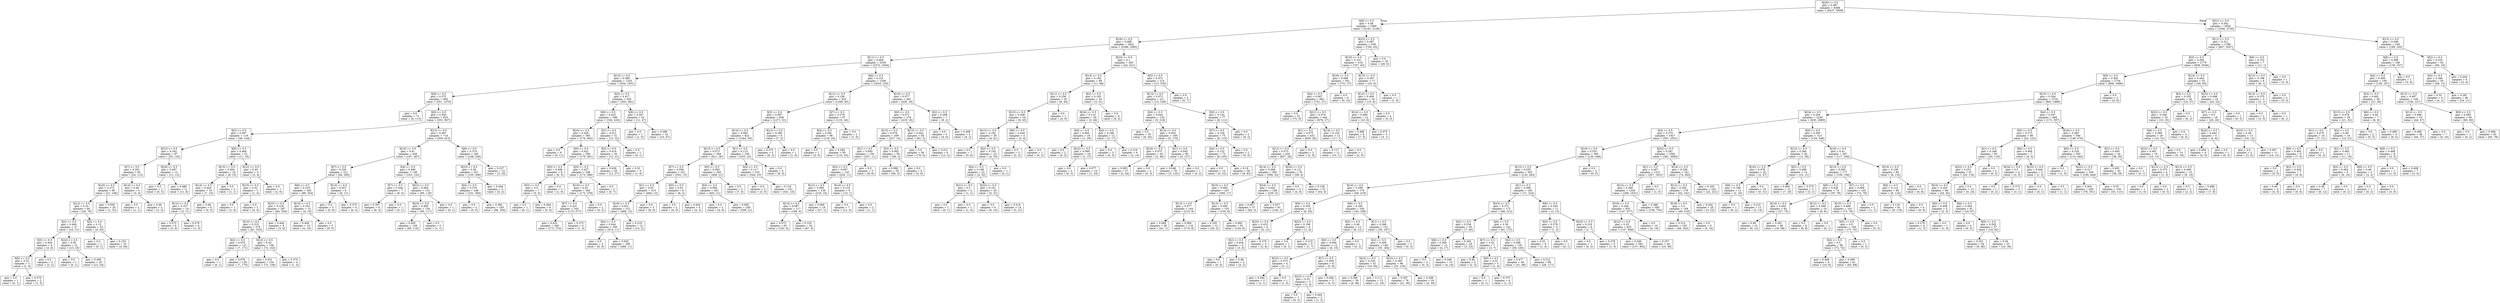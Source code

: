 digraph Tree {
node [shape=box] ;
0 [label="X[20] <= 0.5\ngini = 0.487\nsamples = 6386\nvalue = [4237, 5858]"] ;
1 [label="X[8] <= 0.5\ngini = 0.48\nsamples = 3360\nvalue = [3191, 2128]"] ;
0 -> 1 [labeldistance=2.5, labelangle=45, headlabel="True"] ;
2 [label="X[18] <= 0.5\ngini = 0.498\nsamples = 2822\nvalue = [2396, 2085]"] ;
1 -> 2 ;
3 [label="X[11] <= 0.5\ngini = 0.484\nsamples = 2539\nvalue = [2372, 1654]"] ;
2 -> 3 ;
4 [label="X[13] <= 0.5\ngini = 0.388\nsamples = 1333\nvalue = [554, 1551]"] ;
3 -> 4 ;
5 [label="X[9] <= 0.5\ngini = 0.372\nsamples = 904\nvalue = [351, 1070]"] ;
4 -> 5 ;
6 [label="gini = 0.0\nsamples = 71\nvalue = [0, 113]"] ;
5 -> 6 ;
7 [label="X[0] <= 0.5\ngini = 0.393\nsamples = 833\nvalue = [351, 957]"] ;
5 -> 7 ;
8 [label="X[3] <= 0.5\ngini = 0.367\nsamples = 119\nvalue = [46, 144]"] ;
7 -> 8 ;
9 [label="X[15] <= 0.5\ngini = 0.342\nsamples = 97\nvalue = [35, 125]"] ;
8 -> 9 ;
10 [label="X[7] <= 0.5\ngini = 0.291\nsamples = 85\nvalue = [24, 112]"] ;
9 -> 10 ;
11 [label="X[16] <= 0.5\ngini = 0.273\nsamples = 80\nvalue = [21, 108]"] ;
10 -> 11 ;
12 [label="X[12] <= 0.5\ngini = 0.33\nsamples = 60\nvalue = [20, 76]"] ;
11 -> 12 ;
13 [label="X[2] <= 0.5\ngini = 0.449\nsamples = 27\nvalue = [16, 31]"] ;
12 -> 13 ;
14 [label="X[5] <= 0.5\ngini = 0.444\nsamples = 6\nvalue = [3, 6]"] ;
13 -> 14 ;
15 [label="X[6] <= 0.5\ngini = 0.32\nsamples = 3\nvalue = [1, 4]"] ;
14 -> 15 ;
16 [label="gini = 0.0\nsamples = 1\nvalue = [0, 1]"] ;
15 -> 16 ;
17 [label="gini = 0.375\nsamples = 2\nvalue = [1, 3]"] ;
15 -> 17 ;
18 [label="gini = 0.5\nsamples = 3\nvalue = [2, 2]"] ;
14 -> 18 ;
19 [label="X[24] <= 0.5\ngini = 0.45\nsamples = 21\nvalue = [13, 25]"] ;
13 -> 19 ;
20 [label="gini = 0.0\nsamples = 1\nvalue = [0, 1]"] ;
19 -> 20 ;
21 [label="gini = 0.456\nsamples = 20\nvalue = [13, 24]"] ;
19 -> 21 ;
22 [label="X[2] <= 0.5\ngini = 0.15\nsamples = 33\nvalue = [4, 45]"] ;
12 -> 22 ;
23 [label="gini = 0.0\nsamples = 1\nvalue = [0, 1]"] ;
22 -> 23 ;
24 [label="gini = 0.153\nsamples = 32\nvalue = [4, 44]"] ;
22 -> 24 ;
25 [label="gini = 0.059\nsamples = 20\nvalue = [1, 32]"] ;
11 -> 25 ;
26 [label="X[14] <= 0.5\ngini = 0.49\nsamples = 5\nvalue = [3, 4]"] ;
10 -> 26 ;
27 [label="gini = 0.5\nsamples = 2\nvalue = [1, 1]"] ;
26 -> 27 ;
28 [label="gini = 0.48\nsamples = 3\nvalue = [2, 3]"] ;
26 -> 28 ;
29 [label="X[24] <= 0.5\ngini = 0.497\nsamples = 12\nvalue = [11, 13]"] ;
9 -> 29 ;
30 [label="gini = 0.0\nsamples = 1\nvalue = [0, 5]"] ;
29 -> 30 ;
31 [label="gini = 0.488\nsamples = 11\nvalue = [11, 8]"] ;
29 -> 31 ;
32 [label="X[6] <= 0.5\ngini = 0.464\nsamples = 22\nvalue = [11, 19]"] ;
8 -> 32 ;
33 [label="X[15] <= 0.5\ngini = 0.454\nsamples = 18\nvalue = [8, 15]"] ;
32 -> 33 ;
34 [label="X[14] <= 0.5\ngini = 0.444\nsamples = 16\nvalue = [7, 14]"] ;
33 -> 34 ;
35 [label="X[12] <= 0.5\ngini = 0.337\nsamples = 10\nvalue = [3, 11]"] ;
34 -> 35 ;
36 [label="gini = 0.375\nsamples = 6\nvalue = [2, 6]"] ;
35 -> 36 ;
37 [label="gini = 0.278\nsamples = 4\nvalue = [1, 5]"] ;
35 -> 37 ;
38 [label="gini = 0.49\nsamples = 6\nvalue = [4, 3]"] ;
34 -> 38 ;
39 [label="gini = 0.5\nsamples = 2\nvalue = [1, 1]"] ;
33 -> 39 ;
40 [label="X[12] <= 0.5\ngini = 0.49\nsamples = 4\nvalue = [3, 4]"] ;
32 -> 40 ;
41 [label="X[15] <= 0.5\ngini = 0.32\nsamples = 3\nvalue = [1, 4]"] ;
40 -> 41 ;
42 [label="gini = 0.0\nsamples = 1\nvalue = [1, 0]"] ;
41 -> 42 ;
43 [label="gini = 0.0\nsamples = 2\nvalue = [0, 4]"] ;
41 -> 43 ;
44 [label="gini = 0.0\nsamples = 1\nvalue = [2, 0]"] ;
40 -> 44 ;
45 [label="X[12] <= 0.5\ngini = 0.397\nsamples = 714\nvalue = [305, 813]"] ;
7 -> 45 ;
46 [label="X[15] <= 0.5\ngini = 0.41\nsamples = 449\nvalue = [197, 487]"] ;
45 -> 46 ;
47 [label="X[7] <= 0.5\ngini = 0.326\nsamples = 311\nvalue = [94, 365]"] ;
46 -> 47 ;
48 [label="X[6] <= 0.5\ngini = 0.319\nsamples = 302\nvalue = [88, 354]"] ;
47 -> 48 ;
49 [label="X[23] <= 0.5\ngini = 0.318\nsamples = 287\nvalue = [84, 339]"] ;
48 -> 49 ;
50 [label="X[14] <= 0.5\ngini = 0.315\nsamples = 279\nvalue = [81, 333]"] ;
49 -> 50 ;
51 [label="X[4] <= 0.5\ngini = 0.076\nsamples = 121\nvalue = [7, 171]"] ;
50 -> 51 ;
52 [label="gini = 0.0\nsamples = 1\nvalue = [0, 1]"] ;
51 -> 52 ;
53 [label="gini = 0.076\nsamples = 120\nvalue = [7, 170]"] ;
51 -> 53 ;
54 [label="X[22] <= 0.5\ngini = 0.43\nsamples = 158\nvalue = [74, 162]"] ;
50 -> 54 ;
55 [label="gini = 0.431\nsamples = 154\nvalue = [73, 159]"] ;
54 -> 55 ;
56 [label="gini = 0.375\nsamples = 4\nvalue = [1, 3]"] ;
54 -> 56 ;
57 [label="gini = 0.444\nsamples = 8\nvalue = [3, 6]"] ;
49 -> 57 ;
58 [label="X[16] <= 0.5\ngini = 0.332\nsamples = 15\nvalue = [4, 15]"] ;
48 -> 58 ;
59 [label="gini = 0.408\nsamples = 10\nvalue = [4, 10]"] ;
58 -> 59 ;
60 [label="gini = 0.0\nsamples = 5\nvalue = [0, 5]"] ;
58 -> 60 ;
61 [label="X[14] <= 0.5\ngini = 0.457\nsamples = 9\nvalue = [6, 11]"] ;
47 -> 61 ;
62 [label="gini = 0.0\nsamples = 5\nvalue = [0, 9]"] ;
61 -> 62 ;
63 [label="gini = 0.375\nsamples = 4\nvalue = [6, 2]"] ;
61 -> 63 ;
64 [label="X[4] <= 0.5\ngini = 0.496\nsamples = 138\nvalue = [103, 122]"] ;
46 -> 64 ;
65 [label="X[7] <= 0.5\ngini = 0.444\nsamples = 7\nvalue = [8, 4]"] ;
64 -> 65 ;
66 [label="gini = 0.397\nsamples = 6\nvalue = [8, 3]"] ;
65 -> 66 ;
67 [label="gini = 0.0\nsamples = 1\nvalue = [0, 1]"] ;
65 -> 67 ;
68 [label="X[22] <= 0.5\ngini = 0.494\nsamples = 131\nvalue = [95, 118]"] ;
64 -> 68 ;
69 [label="X[23] <= 0.5\ngini = 0.495\nsamples = 130\nvalue = [95, 117]"] ;
68 -> 69 ;
70 [label="gini = 0.495\nsamples = 128\nvalue = [94, 116]"] ;
69 -> 70 ;
71 [label="gini = 0.5\nsamples = 2\nvalue = [1, 1]"] ;
69 -> 71 ;
72 [label="gini = 0.0\nsamples = 1\nvalue = [0, 1]"] ;
68 -> 72 ;
73 [label="X[6] <= 0.5\ngini = 0.374\nsamples = 265\nvalue = [108, 326]"] ;
45 -> 73 ;
74 [label="X[23] <= 0.5\ngini = 0.38\nsamples = 251\nvalue = [105, 306]"] ;
73 -> 74 ;
75 [label="X[4] <= 0.5\ngini = 0.374\nsamples = 248\nvalue = [101, 304]"] ;
74 -> 75 ;
76 [label="gini = 0.0\nsamples = 3\nvalue = [5, 0]"] ;
75 -> 76 ;
77 [label="gini = 0.365\nsamples = 245\nvalue = [96, 304]"] ;
75 -> 77 ;
78 [label="gini = 0.444\nsamples = 3\nvalue = [4, 2]"] ;
74 -> 78 ;
79 [label="gini = 0.227\nsamples = 14\nvalue = [3, 20]"] ;
73 -> 79 ;
80 [label="X[2] <= 0.5\ngini = 0.417\nsamples = 429\nvalue = [203, 481]"] ;
4 -> 80 ;
81 [label="X[6] <= 0.5\ngini = 0.425\nsamples = 396\nvalue = [192, 434]"] ;
80 -> 81 ;
82 [label="X[24] <= 0.5\ngini = 0.426\nsamples = 365\nvalue = [179, 402]"] ;
81 -> 82 ;
83 [label="gini = 0.0\nsamples = 9\nvalue = [0, 11]"] ;
82 -> 83 ;
84 [label="X[0] <= 0.5\ngini = 0.431\nsamples = 356\nvalue = [179, 391]"] ;
82 -> 84 ;
85 [label="X[5] <= 0.5\ngini = 0.496\nsamples = 8\nvalue = [6, 5]"] ;
84 -> 85 ;
86 [label="X[3] <= 0.5\ngini = 0.5\nsamples = 7\nvalue = [5, 5]"] ;
85 -> 86 ;
87 [label="gini = 0.0\nsamples = 1\nvalue = [0, 1]"] ;
86 -> 87 ;
88 [label="gini = 0.494\nsamples = 6\nvalue = [5, 4]"] ;
86 -> 88 ;
89 [label="gini = 0.0\nsamples = 1\nvalue = [1, 0]"] ;
85 -> 89 ;
90 [label="X[5] <= 0.5\ngini = 0.427\nsamples = 348\nvalue = [173, 386]"] ;
84 -> 90 ;
91 [label="X[10] <= 0.5\ngini = 0.43\nsamples = 345\nvalue = [173, 379]"] ;
90 -> 91 ;
92 [label="X[7] <= 0.5\ngini = 0.431\nsamples = 343\nvalue = [173, 377]"] ;
91 -> 92 ;
93 [label="gini = 0.432\nsamples = 340\nvalue = [172, 374]"] ;
92 -> 93 ;
94 [label="gini = 0.375\nsamples = 3\nvalue = [1, 3]"] ;
92 -> 94 ;
95 [label="gini = 0.0\nsamples = 2\nvalue = [0, 2]"] ;
91 -> 95 ;
96 [label="gini = 0.0\nsamples = 3\nvalue = [0, 7]"] ;
90 -> 96 ;
97 [label="X[1] <= 0.5\ngini = 0.411\nsamples = 31\nvalue = [13, 32]"] ;
81 -> 97 ;
98 [label="X[3] <= 0.5\ngini = 0.416\nsamples = 30\nvalue = [13, 31]"] ;
97 -> 98 ;
99 [label="gini = 0.426\nsamples = 26\nvalue = [12, 27]"] ;
98 -> 99 ;
100 [label="gini = 0.32\nsamples = 4\nvalue = [1, 4]"] ;
98 -> 100 ;
101 [label="gini = 0.0\nsamples = 1\nvalue = [0, 1]"] ;
97 -> 101 ;
102 [label="X[6] <= 0.5\ngini = 0.307\nsamples = 33\nvalue = [11, 47]"] ;
80 -> 102 ;
103 [label="gini = 0.0\nsamples = 1\nvalue = [1, 0]"] ;
102 -> 103 ;
104 [label="gini = 0.289\nsamples = 32\nvalue = [10, 47]"] ;
102 -> 104 ;
105 [label="X[6] <= 0.5\ngini = 0.101\nsamples = 1206\nvalue = [1818, 103]"] ;
3 -> 105 ;
106 [label="X[12] <= 0.5\ngini = 0.109\nsamples = 925\nvalue = [1390, 85]"] ;
105 -> 106 ;
107 [label="X[3] <= 0.5\ngini = 0.087\nsamples = 828\nvalue = [1271, 61]"] ;
106 -> 107 ;
108 [label="X[14] <= 0.5\ngini = 0.085\nsamples = 822\nvalue = [1264, 59]"] ;
107 -> 108 ;
109 [label="X[13] <= 0.5\ngini = 0.073\nsamples = 584\nvalue = [911, 36]"] ;
108 -> 109 ;
110 [label="X[7] <= 0.5\ngini = 0.056\nsamples = 321\nvalue = [502, 15]"] ;
109 -> 110 ;
111 [label="X[1] <= 0.5\ngini = 0.05\nsamples = 315\nvalue = [494, 13]"] ;
110 -> 111 ;
112 [label="X[16] <= 0.5\ngini = 0.051\nsamples = 312\nvalue = [488, 13]"] ;
111 -> 112 ;
113 [label="X[4] <= 0.5\ngini = 0.044\nsamples = 300\nvalue = [474, 11]"] ;
112 -> 113 ;
114 [label="gini = 0.0\nsamples = 4\nvalue = [6, 0]"] ;
113 -> 114 ;
115 [label="gini = 0.045\nsamples = 296\nvalue = [468, 11]"] ;
113 -> 115 ;
116 [label="gini = 0.219\nsamples = 12\nvalue = [14, 2]"] ;
112 -> 116 ;
117 [label="gini = 0.0\nsamples = 3\nvalue = [6, 0]"] ;
111 -> 117 ;
118 [label="X[0] <= 0.5\ngini = 0.32\nsamples = 6\nvalue = [8, 2]"] ;
110 -> 118 ;
119 [label="gini = 0.0\nsamples = 2\nvalue = [4, 0]"] ;
118 -> 119 ;
120 [label="gini = 0.444\nsamples = 4\nvalue = [4, 2]"] ;
118 -> 120 ;
121 [label="X[5] <= 0.5\ngini = 0.093\nsamples = 263\nvalue = [409, 21]"] ;
109 -> 121 ;
122 [label="X[4] <= 0.5\ngini = 0.094\nsamples = 261\nvalue = [402, 21]"] ;
121 -> 122 ;
123 [label="gini = 0.0\nsamples = 2\nvalue = [4, 0]"] ;
122 -> 123 ;
124 [label="gini = 0.095\nsamples = 259\nvalue = [398, 21]"] ;
122 -> 124 ;
125 [label="gini = 0.0\nsamples = 2\nvalue = [7, 0]"] ;
121 -> 125 ;
126 [label="X[1] <= 0.5\ngini = 0.115\nsamples = 238\nvalue = [353, 23]"] ;
108 -> 126 ;
127 [label="X[4] <= 0.5\ngini = 0.117\nsamples = 233\nvalue = [344, 23]"] ;
126 -> 127 ;
128 [label="gini = 0.0\nsamples = 2\nvalue = [3, 0]"] ;
127 -> 128 ;
129 [label="gini = 0.118\nsamples = 231\nvalue = [341, 23]"] ;
127 -> 129 ;
130 [label="gini = 0.0\nsamples = 5\nvalue = [9, 0]"] ;
126 -> 130 ;
131 [label="X[13] <= 0.5\ngini = 0.346\nsamples = 6\nvalue = [7, 2]"] ;
107 -> 131 ;
132 [label="gini = 0.375\nsamples = 5\nvalue = [6, 2]"] ;
131 -> 132 ;
133 [label="gini = 0.0\nsamples = 1\nvalue = [1, 0]"] ;
131 -> 133 ;
134 [label="X[7] <= 0.5\ngini = 0.279\nsamples = 97\nvalue = [119, 24]"] ;
106 -> 134 ;
135 [label="X[4] <= 0.5\ngini = 0.281\nsamples = 96\nvalue = [118, 24]"] ;
134 -> 135 ;
136 [label="gini = 0.0\nsamples = 1\nvalue = [2, 0]"] ;
135 -> 136 ;
137 [label="gini = 0.284\nsamples = 95\nvalue = [116, 24]"] ;
135 -> 137 ;
138 [label="gini = 0.0\nsamples = 1\nvalue = [1, 0]"] ;
134 -> 138 ;
139 [label="X[16] <= 0.5\ngini = 0.077\nsamples = 281\nvalue = [428, 18]"] ;
105 -> 139 ;
140 [label="X[0] <= 0.5\ngini = 0.071\nsamples = 274\nvalue = [419, 16]"] ;
139 -> 140 ;
141 [label="X[15] <= 0.5\ngini = 0.079\nsamples = 209\nvalue = [327, 14]"] ;
140 -> 141 ;
142 [label="X[1] <= 0.5\ngini = 0.085\nsamples = 150\nvalue = [237, 11]"] ;
141 -> 142 ;
143 [label="X[3] <= 0.5\ngini = 0.087\nsamples = 145\nvalue = [229, 11]"] ;
142 -> 143 ;
144 [label="X[12] <= 0.5\ngini = 0.085\nsamples = 136\nvalue = [216, 10]"] ;
143 -> 144 ;
145 [label="X[13] <= 0.5\ngini = 0.087\nsamples = 117\nvalue = [189, 9]"] ;
144 -> 145 ;
146 [label="gini = 0.073\nsamples = 63\nvalue = [102, 4]"] ;
145 -> 146 ;
147 [label="gini = 0.103\nsamples = 54\nvalue = [87, 5]"] ;
145 -> 147 ;
148 [label="gini = 0.069\nsamples = 19\nvalue = [27, 1]"] ;
144 -> 148 ;
149 [label="X[14] <= 0.5\ngini = 0.133\nsamples = 9\nvalue = [13, 1]"] ;
143 -> 149 ;
150 [label="gini = 0.0\nsamples = 7\nvalue = [12, 0]"] ;
149 -> 150 ;
151 [label="gini = 0.5\nsamples = 2\nvalue = [1, 1]"] ;
149 -> 151 ;
152 [label="gini = 0.0\nsamples = 5\nvalue = [8, 0]"] ;
142 -> 152 ;
153 [label="X[3] <= 0.5\ngini = 0.062\nsamples = 59\nvalue = [90, 3]"] ;
141 -> 153 ;
154 [label="gini = 0.066\nsamples = 55\nvalue = [85, 3]"] ;
153 -> 154 ;
155 [label="gini = 0.0\nsamples = 4\nvalue = [5, 0]"] ;
153 -> 155 ;
156 [label="X[12] <= 0.5\ngini = 0.042\nsamples = 65\nvalue = [92, 2]"] ;
140 -> 156 ;
157 [label="gini = 0.0\nsamples = 56\nvalue = [79, 0]"] ;
156 -> 157 ;
158 [label="gini = 0.231\nsamples = 9\nvalue = [13, 2]"] ;
156 -> 158 ;
159 [label="X[2] <= 0.5\ngini = 0.298\nsamples = 7\nvalue = [9, 2]"] ;
139 -> 159 ;
160 [label="gini = 0.0\nsamples = 3\nvalue = [4, 0]"] ;
159 -> 160 ;
161 [label="gini = 0.408\nsamples = 4\nvalue = [5, 2]"] ;
159 -> 161 ;
162 [label="X[23] <= 0.5\ngini = 0.1\nsamples = 283\nvalue = [24, 431]"] ;
2 -> 162 ;
163 [label="X[14] <= 0.5\ngini = 0.184\nsamples = 69\nvalue = [11, 96]"] ;
162 -> 163 ;
164 [label="X[11] <= 0.5\ngini = 0.256\nsamples = 35\nvalue = [8, 45]"] ;
163 -> 164 ;
165 [label="X[15] <= 0.5\ngini = 0.208\nsamples = 34\nvalue = [6, 45]"] ;
164 -> 165 ;
166 [label="X[13] <= 0.5\ngini = 0.162\nsamples = 30\nvalue = [4, 41]"] ;
165 -> 166 ;
167 [label="gini = 0.0\nsamples = 7\nvalue = [0, 8]"] ;
166 -> 167 ;
168 [label="X[2] <= 0.5\ngini = 0.193\nsamples = 23\nvalue = [4, 33]"] ;
166 -> 168 ;
169 [label="X[4] <= 0.5\ngini = 0.198\nsamples = 22\nvalue = [4, 32]"] ;
168 -> 169 ;
170 [label="X[21] <= 0.5\ngini = 0.5\nsamples = 2\nvalue = [1, 1]"] ;
169 -> 170 ;
171 [label="gini = 0.0\nsamples = 1\nvalue = [0, 1]"] ;
170 -> 171 ;
172 [label="gini = 0.0\nsamples = 1\nvalue = [1, 0]"] ;
170 -> 172 ;
173 [label="X[22] <= 0.5\ngini = 0.161\nsamples = 20\nvalue = [3, 31]"] ;
169 -> 173 ;
174 [label="gini = 0.0\nsamples = 6\nvalue = [0, 10]"] ;
173 -> 174 ;
175 [label="gini = 0.219\nsamples = 14\nvalue = [3, 21]"] ;
173 -> 175 ;
176 [label="gini = 0.0\nsamples = 1\nvalue = [0, 1]"] ;
168 -> 176 ;
177 [label="X[6] <= 0.5\ngini = 0.444\nsamples = 4\nvalue = [2, 4]"] ;
165 -> 177 ;
178 [label="gini = 0.5\nsamples = 3\nvalue = [2, 2]"] ;
177 -> 178 ;
179 [label="gini = 0.0\nsamples = 1\nvalue = [0, 2]"] ;
177 -> 179 ;
180 [label="gini = 0.0\nsamples = 1\nvalue = [2, 0]"] ;
164 -> 180 ;
181 [label="X[2] <= 0.5\ngini = 0.105\nsamples = 34\nvalue = [3, 51]"] ;
163 -> 181 ;
182 [label="X[24] <= 0.5\ngini = 0.115\nsamples = 30\nvalue = [3, 46]"] ;
181 -> 182 ;
183 [label="X[4] <= 0.5\ngini = 0.064\nsamples = 18\nvalue = [1, 29]"] ;
182 -> 183 ;
184 [label="gini = 0.0\nsamples = 2\nvalue = [0, 2]"] ;
183 -> 184 ;
185 [label="X[22] <= 0.5\ngini = 0.069\nsamples = 16\nvalue = [1, 27]"] ;
183 -> 185 ;
186 [label="gini = 0.0\nsamples = 2\nvalue = [0, 3]"] ;
185 -> 186 ;
187 [label="gini = 0.077\nsamples = 14\nvalue = [1, 24]"] ;
185 -> 187 ;
188 [label="X[4] <= 0.5\ngini = 0.188\nsamples = 12\nvalue = [2, 17]"] ;
182 -> 188 ;
189 [label="gini = 0.0\nsamples = 3\nvalue = [0, 3]"] ;
188 -> 189 ;
190 [label="gini = 0.219\nsamples = 9\nvalue = [2, 14]"] ;
188 -> 190 ;
191 [label="gini = 0.0\nsamples = 4\nvalue = [0, 5]"] ;
181 -> 191 ;
192 [label="X[5] <= 0.5\ngini = 0.072\nsamples = 214\nvalue = [13, 335]"] ;
162 -> 192 ;
193 [label="X[13] <= 0.5\ngini = 0.073\nsamples = 211\nvalue = [13, 328]"] ;
192 -> 193 ;
194 [label="X[4] <= 0.5\ngini = 0.044\nsamples = 134\nvalue = [5, 216]"] ;
193 -> 194 ;
195 [label="gini = 0.0\nsamples = 25\nvalue = [0, 40]"] ;
194 -> 195 ;
196 [label="X[14] <= 0.5\ngini = 0.054\nsamples = 109\nvalue = [5, 176]"] ;
194 -> 196 ;
197 [label="X[16] <= 0.5\ngini = 0.075\nsamples = 29\nvalue = [2, 49]"] ;
196 -> 197 ;
198 [label="gini = 0.083\nsamples = 27\nvalue = [2, 44]"] ;
197 -> 198 ;
199 [label="gini = 0.0\nsamples = 2\nvalue = [0, 5]"] ;
197 -> 199 ;
200 [label="X[1] <= 0.5\ngini = 0.045\nsamples = 80\nvalue = [3, 127]"] ;
196 -> 200 ;
201 [label="gini = 0.046\nsamples = 79\nvalue = [3, 125]"] ;
200 -> 201 ;
202 [label="gini = 0.0\nsamples = 1\nvalue = [0, 2]"] ;
200 -> 202 ;
203 [label="X[3] <= 0.5\ngini = 0.124\nsamples = 77\nvalue = [8, 112]"] ;
193 -> 203 ;
204 [label="X[7] <= 0.5\ngini = 0.126\nsamples = 75\nvalue = [8, 110]"] ;
203 -> 204 ;
205 [label="X[4] <= 0.5\ngini = 0.132\nsamples = 73\nvalue = [8, 105]"] ;
204 -> 205 ;
206 [label="gini = 0.0\nsamples = 15\nvalue = [0, 22]"] ;
205 -> 206 ;
207 [label="gini = 0.16\nsamples = 58\nvalue = [8, 83]"] ;
205 -> 207 ;
208 [label="gini = 0.0\nsamples = 2\nvalue = [0, 5]"] ;
204 -> 208 ;
209 [label="gini = 0.0\nsamples = 2\nvalue = [0, 2]"] ;
203 -> 209 ;
210 [label="gini = 0.0\nsamples = 3\nvalue = [0, 7]"] ;
192 -> 210 ;
211 [label="X[22] <= 0.5\ngini = 0.097\nsamples = 538\nvalue = [795, 43]"] ;
1 -> 211 ;
212 [label="X[19] <= 0.5\ngini = 0.101\nsamples = 518\nvalue = [767, 43]"] ;
211 -> 212 ;
213 [label="X[16] <= 0.5\ngini = 0.089\nsamples = 501\nvalue = [751, 37]"] ;
212 -> 213 ;
214 [label="X[4] <= 0.5\ngini = 0.067\nsamples = 495\nvalue = [751, 27]"] ;
213 -> 214 ;
215 [label="gini = 0.0\nsamples = 51\nvalue = [75, 0]"] ;
214 -> 215 ;
216 [label="X[21] <= 0.5\ngini = 0.074\nsamples = 444\nvalue = [676, 27]"] ;
214 -> 216 ;
217 [label="X[1] <= 0.5\ngini = 0.073\nsamples = 432\nvalue = [659, 26]"] ;
216 -> 217 ;
218 [label="X[12] <= 0.5\ngini = 0.073\nsamples = 430\nvalue = [657, 26]"] ;
217 -> 218 ;
219 [label="X[14] <= 0.5\ngini = 0.068\nsamples = 395\nvalue = [599, 22]"] ;
218 -> 219 ;
220 [label="X[23] <= 0.5\ngini = 0.084\nsamples = 247\nvalue = [369, 17]"] ;
219 -> 220 ;
221 [label="X[13] <= 0.5\ngini = 0.077\nsamples = 144\nvalue = [215, 9]"] ;
220 -> 221 ;
222 [label="gini = 0.046\nsamples = 28\nvalue = [41, 1]"] ;
221 -> 222 ;
223 [label="gini = 0.084\nsamples = 116\nvalue = [174, 8]"] ;
221 -> 223 ;
224 [label="X[13] <= 0.5\ngini = 0.094\nsamples = 103\nvalue = [154, 8]"] ;
220 -> 224 ;
225 [label="gini = 0.165\nsamples = 12\nvalue = [20, 2]"] ;
224 -> 225 ;
226 [label="gini = 0.082\nsamples = 91\nvalue = [134, 6]"] ;
224 -> 226 ;
227 [label="X[24] <= 0.5\ngini = 0.042\nsamples = 148\nvalue = [230, 5]"] ;
219 -> 227 ;
228 [label="gini = 0.067\nsamples = 57\nvalue = [84, 3]"] ;
227 -> 228 ;
229 [label="gini = 0.027\nsamples = 91\nvalue = [146, 2]"] ;
227 -> 229 ;
230 [label="X[24] <= 0.5\ngini = 0.121\nsamples = 35\nvalue = [58, 4]"] ;
218 -> 230 ;
231 [label="gini = 0.0\nsamples = 3\nvalue = [4, 0]"] ;
230 -> 231 ;
232 [label="gini = 0.128\nsamples = 32\nvalue = [54, 4]"] ;
230 -> 232 ;
233 [label="gini = 0.0\nsamples = 2\nvalue = [2, 0]"] ;
217 -> 233 ;
234 [label="X[14] <= 0.5\ngini = 0.105\nsamples = 12\nvalue = [17, 1]"] ;
216 -> 234 ;
235 [label="gini = 0.117\nsamples = 11\nvalue = [15, 1]"] ;
234 -> 235 ;
236 [label="gini = 0.0\nsamples = 1\nvalue = [2, 0]"] ;
234 -> 236 ;
237 [label="gini = 0.0\nsamples = 6\nvalue = [0, 10]"] ;
213 -> 237 ;
238 [label="X[15] <= 0.5\ngini = 0.397\nsamples = 17\nvalue = [16, 6]"] ;
212 -> 238 ;
239 [label="X[12] <= 0.5\ngini = 0.408\nsamples = 16\nvalue = [15, 6]"] ;
238 -> 239 ;
240 [label="X[14] <= 0.5\ngini = 0.469\nsamples = 12\nvalue = [10, 6]"] ;
239 -> 240 ;
241 [label="gini = 0.486\nsamples = 9\nvalue = [7, 5]"] ;
240 -> 241 ;
242 [label="gini = 0.375\nsamples = 3\nvalue = [3, 1]"] ;
240 -> 242 ;
243 [label="gini = 0.0\nsamples = 4\nvalue = [5, 0]"] ;
239 -> 243 ;
244 [label="gini = 0.0\nsamples = 1\nvalue = [1, 0]"] ;
238 -> 244 ;
245 [label="gini = 0.0\nsamples = 20\nvalue = [28, 0]"] ;
211 -> 245 ;
246 [label="X[21] <= 0.5\ngini = 0.342\nsamples = 3026\nvalue = [1046, 3730]"] ;
0 -> 246 [labeldistance=2.5, labelangle=-45, headlabel="False"] ;
247 [label="X[11] <= 0.5\ngini = 0.311\nsamples = 2786\nvalue = [847, 3547]"] ;
246 -> 247 ;
248 [label="X[3] <= 0.5\ngini = 0.309\nsamples = 2779\nvalue = [836, 3546]"] ;
247 -> 248 ;
249 [label="X[8] <= 0.5\ngini = 0.305\nsamples = 2726\nvalue = [806, 3486]"] ;
248 -> 249 ;
250 [label="X[15] <= 0.5\ngini = 0.304\nsamples = 2724\nvalue = [802, 3486]"] ;
249 -> 250 ;
251 [label="X[24] <= 0.5\ngini = 0.294\nsamples = 2240\nvalue = [630, 2889]"] ;
250 -> 251 ;
252 [label="X[4] <= 0.5\ngini = 0.275\nsamples = 1927\nvalue = [501, 2541]"] ;
251 -> 252 ;
253 [label="X[16] <= 0.5\ngini = 0.333\nsamples = 365\nvalue = [120, 448]"] ;
252 -> 253 ;
254 [label="X[13] <= 0.5\ngini = 0.335\nsamples = 362\nvalue = [120, 443]"] ;
253 -> 254 ;
255 [label="X[14] <= 0.5\ngini = 0.299\nsamples = 179\nvalue = [49, 219]"] ;
254 -> 255 ;
256 [label="X[0] <= 0.5\ngini = 0.355\nsamples = 15\nvalue = [6, 20]"] ;
255 -> 256 ;
257 [label="X[23] <= 0.5\ngini = 0.415\nsamples = 9\nvalue = [5, 12]"] ;
256 -> 257 ;
258 [label="X[2] <= 0.5\ngini = 0.444\nsamples = 4\nvalue = [3, 6]"] ;
257 -> 258 ;
259 [label="gini = 0.0\nsamples = 1\nvalue = [0, 4]"] ;
258 -> 259 ;
260 [label="gini = 0.48\nsamples = 3\nvalue = [3, 2]"] ;
258 -> 260 ;
261 [label="gini = 0.375\nsamples = 5\nvalue = [2, 6]"] ;
257 -> 261 ;
262 [label="X[23] <= 0.5\ngini = 0.198\nsamples = 6\nvalue = [1, 8]"] ;
256 -> 262 ;
263 [label="gini = 0.0\nsamples = 1\nvalue = [0, 1]"] ;
262 -> 263 ;
264 [label="gini = 0.219\nsamples = 5\nvalue = [1, 7]"] ;
262 -> 264 ;
265 [label="X[6] <= 0.5\ngini = 0.292\nsamples = 164\nvalue = [43, 199]"] ;
255 -> 265 ;
266 [label="X[2] <= 0.5\ngini = 0.48\nsamples = 13\nvalue = [8, 12]"] ;
265 -> 266 ;
267 [label="X[0] <= 0.5\ngini = 0.494\nsamples = 12\nvalue = [8, 10]"] ;
266 -> 267 ;
268 [label="X[22] <= 0.5\ngini = 0.375\nsamples = 4\nvalue = [3, 1]"] ;
267 -> 268 ;
269 [label="gini = 0.444\nsamples = 3\nvalue = [2, 1]"] ;
268 -> 269 ;
270 [label="gini = 0.0\nsamples = 1\nvalue = [1, 0]"] ;
268 -> 270 ;
271 [label="X[7] <= 0.5\ngini = 0.459\nsamples = 8\nvalue = [5, 9]"] ;
267 -> 271 ;
272 [label="X[23] <= 0.5\ngini = 0.32\nsamples = 3\nvalue = [1, 4]"] ;
271 -> 272 ;
273 [label="gini = 0.0\nsamples = 1\nvalue = [0, 2]"] ;
272 -> 273 ;
274 [label="gini = 0.444\nsamples = 2\nvalue = [1, 2]"] ;
272 -> 274 ;
275 [label="gini = 0.494\nsamples = 5\nvalue = [4, 5]"] ;
271 -> 275 ;
276 [label="gini = 0.0\nsamples = 1\nvalue = [0, 2]"] ;
266 -> 276 ;
277 [label="X[1] <= 0.5\ngini = 0.266\nsamples = 151\nvalue = [35, 187]"] ;
265 -> 277 ;
278 [label="X[2] <= 0.5\ngini = 0.269\nsamples = 148\nvalue = [35, 184]"] ;
277 -> 278 ;
279 [label="X[22] <= 0.5\ngini = 0.234\nsamples = 52\nvalue = [10, 64]"] ;
278 -> 279 ;
280 [label="gini = 0.266\nsamples = 39\nvalue = [9, 48]"] ;
279 -> 280 ;
281 [label="gini = 0.111\nsamples = 13\nvalue = [1, 16]"] ;
279 -> 281 ;
282 [label="X[22] <= 0.5\ngini = 0.285\nsamples = 96\nvalue = [25, 120]"] ;
278 -> 282 ;
283 [label="gini = 0.307\nsamples = 76\nvalue = [21, 90]"] ;
282 -> 283 ;
284 [label="gini = 0.208\nsamples = 20\nvalue = [4, 30]"] ;
282 -> 284 ;
285 [label="gini = 0.0\nsamples = 3\nvalue = [0, 3]"] ;
277 -> 285 ;
286 [label="X[1] <= 0.5\ngini = 0.366\nsamples = 183\nvalue = [71, 224]"] ;
254 -> 286 ;
287 [label="X[23] <= 0.5\ngini = 0.371\nsamples = 172\nvalue = [69, 212]"] ;
286 -> 287 ;
288 [label="X[2] <= 0.5\ngini = 0.254\nsamples = 30\nvalue = [7, 40]"] ;
287 -> 288 ;
289 [label="X[6] <= 0.5\ngini = 0.308\nsamples = 12\nvalue = [4, 17]"] ;
288 -> 289 ;
290 [label="gini = 0.0\nsamples = 2\nvalue = [0, 3]"] ;
289 -> 290 ;
291 [label="gini = 0.346\nsamples = 10\nvalue = [4, 14]"] ;
289 -> 291 ;
292 [label="gini = 0.204\nsamples = 18\nvalue = [3, 23]"] ;
288 -> 292 ;
293 [label="X[6] <= 0.5\ngini = 0.39\nsamples = 142\nvalue = [62, 172]"] ;
287 -> 293 ;
294 [label="X[7] <= 0.5\ngini = 0.42\nsamples = 7\nvalue = [3, 7]"] ;
293 -> 294 ;
295 [label="gini = 0.48\nsamples = 2\nvalue = [2, 3]"] ;
294 -> 295 ;
296 [label="X[0] <= 0.5\ngini = 0.32\nsamples = 5\nvalue = [1, 4]"] ;
294 -> 296 ;
297 [label="gini = 0.0\nsamples = 1\nvalue = [0, 1]"] ;
296 -> 297 ;
298 [label="gini = 0.375\nsamples = 4\nvalue = [1, 3]"] ;
296 -> 298 ;
299 [label="X[2] <= 0.5\ngini = 0.388\nsamples = 135\nvalue = [59, 165]"] ;
293 -> 299 ;
300 [label="gini = 0.477\nsamples = 49\nvalue = [31, 48]"] ;
299 -> 300 ;
301 [label="gini = 0.312\nsamples = 86\nvalue = [28, 117]"] ;
299 -> 301 ;
302 [label="X[6] <= 0.5\ngini = 0.245\nsamples = 11\nvalue = [2, 12]"] ;
286 -> 302 ;
303 [label="X[5] <= 0.5\ngini = 0.278\nsamples = 5\nvalue = [1, 5]"] ;
302 -> 303 ;
304 [label="gini = 0.32\nsamples = 4\nvalue = [1, 4]"] ;
303 -> 304 ;
305 [label="gini = 0.0\nsamples = 1\nvalue = [0, 1]"] ;
303 -> 305 ;
306 [label="X[23] <= 0.5\ngini = 0.219\nsamples = 6\nvalue = [1, 7]"] ;
302 -> 306 ;
307 [label="gini = 0.0\nsamples = 1\nvalue = [0, 2]"] ;
306 -> 307 ;
308 [label="gini = 0.278\nsamples = 5\nvalue = [1, 5]"] ;
306 -> 308 ;
309 [label="gini = 0.0\nsamples = 3\nvalue = [0, 5]"] ;
253 -> 309 ;
310 [label="X[22] <= 0.5\ngini = 0.261\nsamples = 1562\nvalue = [381, 2093]"] ;
252 -> 310 ;
311 [label="X[1] <= 0.5\ngini = 0.267\nsamples = 1221\nvalue = [307, 1631]"] ;
310 -> 311 ;
312 [label="X[14] <= 0.5\ngini = 0.266\nsamples = 1220\nvalue = [306, 1631]"] ;
311 -> 312 ;
313 [label="X[16] <= 0.5\ngini = 0.246\nsamples = 635\nvalue = [147, 877]"] ;
312 -> 313 ;
314 [label="X[12] <= 0.5\ngini = 0.25\nsamples = 625\nvalue = [147, 858]"] ;
313 -> 314 ;
315 [label="gini = 0.249\nsamples = 585\nvalue = [137, 802]"] ;
314 -> 315 ;
316 [label="gini = 0.257\nsamples = 40\nvalue = [10, 56]"] ;
314 -> 316 ;
317 [label="gini = 0.0\nsamples = 10\nvalue = [0, 19]"] ;
313 -> 317 ;
318 [label="gini = 0.288\nsamples = 585\nvalue = [159, 754]"] ;
312 -> 318 ;
319 [label="gini = 0.0\nsamples = 1\nvalue = [1, 0]"] ;
311 -> 319 ;
320 [label="X[14] <= 0.5\ngini = 0.238\nsamples = 341\nvalue = [74, 462]"] ;
310 -> 320 ;
321 [label="X[12] <= 0.5\ngini = 0.292\nsamples = 179\nvalue = [52, 241]"] ;
320 -> 321 ;
322 [label="X[16] <= 0.5\ngini = 0.3\nsamples = 159\nvalue = [49, 218]"] ;
321 -> 322 ;
323 [label="gini = 0.314\nsamples = 150\nvalue = [49, 202]"] ;
322 -> 323 ;
324 [label="gini = 0.0\nsamples = 9\nvalue = [0, 16]"] ;
322 -> 324 ;
325 [label="gini = 0.204\nsamples = 20\nvalue = [3, 23]"] ;
321 -> 325 ;
326 [label="gini = 0.165\nsamples = 162\nvalue = [22, 221]"] ;
320 -> 326 ;
327 [label="X[0] <= 0.5\ngini = 0.395\nsamples = 313\nvalue = [129, 348]"] ;
251 -> 327 ;
328 [label="X[13] <= 0.5\ngini = 0.284\nsamples = 46\nvalue = [12, 58]"] ;
327 -> 328 ;
329 [label="X[16] <= 0.5\ngini = 0.078\nsamples = 32\nvalue = [2, 47]"] ;
328 -> 329 ;
330 [label="X[6] <= 0.5\ngini = 0.198\nsamples = 13\nvalue = [2, 16]"] ;
329 -> 330 ;
331 [label="gini = 0.0\nsamples = 1\nvalue = [0, 2]"] ;
330 -> 331 ;
332 [label="gini = 0.219\nsamples = 12\nvalue = [2, 14]"] ;
330 -> 332 ;
333 [label="gini = 0.0\nsamples = 19\nvalue = [0, 31]"] ;
329 -> 333 ;
334 [label="X[5] <= 0.5\ngini = 0.499\nsamples = 14\nvalue = [10, 11]"] ;
328 -> 334 ;
335 [label="gini = 0.484\nsamples = 12\nvalue = [7, 10]"] ;
334 -> 335 ;
336 [label="gini = 0.375\nsamples = 2\nvalue = [3, 1]"] ;
334 -> 336 ;
337 [label="X[16] <= 0.5\ngini = 0.41\nsamples = 267\nvalue = [117, 290]"] ;
327 -> 337 ;
338 [label="X[13] <= 0.5\ngini = 0.483\nsamples = 177\nvalue = [109, 158]"] ;
337 -> 338 ;
339 [label="X[6] <= 0.5\ngini = 0.426\nsamples = 74\nvalue = [35, 79]"] ;
338 -> 339 ;
340 [label="X[14] <= 0.5\ngini = 0.402\nsamples = 64\nvalue = [27, 70]"] ;
339 -> 340 ;
341 [label="gini = 0.49\nsamples = 15\nvalue = [9, 12]"] ;
340 -> 341 ;
342 [label="gini = 0.361\nsamples = 49\nvalue = [18, 58]"] ;
340 -> 342 ;
343 [label="X[12] <= 0.5\ngini = 0.498\nsamples = 10\nvalue = [8, 9]"] ;
339 -> 343 ;
344 [label="gini = 0.5\nsamples = 9\nvalue = [8, 8]"] ;
343 -> 344 ;
345 [label="gini = 0.0\nsamples = 1\nvalue = [0, 1]"] ;
343 -> 345 ;
346 [label="X[7] <= 0.5\ngini = 0.499\nsamples = 103\nvalue = [74, 79]"] ;
338 -> 346 ;
347 [label="X[10] <= 0.5\ngini = 0.499\nsamples = 101\nvalue = [73, 78]"] ;
346 -> 347 ;
348 [label="X[5] <= 0.5\ngini = 0.5\nsamples = 100\nvalue = [73, 76]"] ;
347 -> 348 ;
349 [label="X[4] <= 0.5\ngini = 0.5\nsamples = 99\nvalue = [73, 74]"] ;
348 -> 349 ;
350 [label="gini = 0.469\nsamples = 8\nvalue = [10, 6]"] ;
349 -> 350 ;
351 [label="gini = 0.499\nsamples = 91\nvalue = [63, 68]"] ;
349 -> 351 ;
352 [label="gini = 0.0\nsamples = 1\nvalue = [0, 2]"] ;
348 -> 352 ;
353 [label="gini = 0.0\nsamples = 1\nvalue = [0, 2]"] ;
347 -> 353 ;
354 [label="gini = 0.5\nsamples = 2\nvalue = [1, 1]"] ;
346 -> 354 ;
355 [label="X[10] <= 0.5\ngini = 0.108\nsamples = 90\nvalue = [8, 132]"] ;
337 -> 355 ;
356 [label="X[6] <= 0.5\ngini = 0.114\nsamples = 85\nvalue = [8, 124]"] ;
355 -> 356 ;
357 [label="gini = 0.119\nsamples = 81\nvalue = [8, 118]"] ;
356 -> 357 ;
358 [label="gini = 0.0\nsamples = 4\nvalue = [0, 6]"] ;
356 -> 358 ;
359 [label="gini = 0.0\nsamples = 5\nvalue = [0, 8]"] ;
355 -> 359 ;
360 [label="X[4] <= 0.5\ngini = 0.347\nsamples = 484\nvalue = [172, 597]"] ;
250 -> 360 ;
361 [label="X[5] <= 0.5\ngini = 0.273\nsamples = 90\nvalue = [24, 123]"] ;
360 -> 361 ;
362 [label="X[1] <= 0.5\ngini = 0.248\nsamples = 83\nvalue = [20, 118]"] ;
361 -> 362 ;
363 [label="X[22] <= 0.5\ngini = 0.251\nsamples = 81\nvalue = [20, 116]"] ;
362 -> 363 ;
364 [label="X[23] <= 0.5\ngini = 0.293\nsamples = 66\nvalue = [20, 92]"] ;
363 -> 364 ;
365 [label="X[0] <= 0.5\ngini = 0.408\nsamples = 5\nvalue = [2, 5]"] ;
364 -> 365 ;
366 [label="gini = 0.278\nsamples = 4\nvalue = [1, 5]"] ;
365 -> 366 ;
367 [label="gini = 0.0\nsamples = 1\nvalue = [1, 0]"] ;
365 -> 367 ;
368 [label="X[6] <= 0.5\ngini = 0.284\nsamples = 61\nvalue = [18, 87]"] ;
364 -> 368 ;
369 [label="gini = 0.0\nsamples = 4\nvalue = [0, 5]"] ;
368 -> 369 ;
370 [label="X[0] <= 0.5\ngini = 0.295\nsamples = 57\nvalue = [18, 82]"] ;
368 -> 370 ;
371 [label="gini = 0.252\nsamples = 34\nvalue = [8, 46]"] ;
370 -> 371 ;
372 [label="gini = 0.34\nsamples = 23\nvalue = [10, 36]"] ;
370 -> 372 ;
373 [label="gini = 0.0\nsamples = 15\nvalue = [0, 24]"] ;
363 -> 373 ;
374 [label="gini = 0.0\nsamples = 2\nvalue = [0, 2]"] ;
362 -> 374 ;
375 [label="X[0] <= 0.5\ngini = 0.494\nsamples = 7\nvalue = [4, 5]"] ;
361 -> 375 ;
376 [label="X[24] <= 0.5\ngini = 0.5\nsamples = 4\nvalue = [3, 3]"] ;
375 -> 376 ;
377 [label="gini = 0.0\nsamples = 1\nvalue = [0, 2]"] ;
376 -> 377 ;
378 [label="gini = 0.375\nsamples = 3\nvalue = [3, 1]"] ;
376 -> 378 ;
379 [label="X[23] <= 0.5\ngini = 0.444\nsamples = 3\nvalue = [1, 2]"] ;
375 -> 379 ;
380 [label="gini = 0.0\nsamples = 1\nvalue = [0, 1]"] ;
379 -> 380 ;
381 [label="gini = 0.5\nsamples = 2\nvalue = [1, 1]"] ;
379 -> 381 ;
382 [label="X[24] <= 0.5\ngini = 0.363\nsamples = 394\nvalue = [148, 474]"] ;
360 -> 382 ;
383 [label="X[0] <= 0.5\ngini = 0.318\nsamples = 350\nvalue = [110, 444]"] ;
382 -> 383 ;
384 [label="gini = 0.0\nsamples = 1\nvalue = [1, 0]"] ;
383 -> 384 ;
385 [label="X[22] <= 0.5\ngini = 0.317\nsamples = 349\nvalue = [109, 444]"] ;
383 -> 385 ;
386 [label="gini = 0.304\nsamples = 249\nvalue = [76, 331]"] ;
385 -> 386 ;
387 [label="gini = 0.35\nsamples = 100\nvalue = [33, 113]"] ;
385 -> 387 ;
388 [label="X[1] <= 0.5\ngini = 0.493\nsamples = 44\nvalue = [38, 30]"] ;
382 -> 388 ;
389 [label="gini = 0.491\nsamples = 43\nvalue = [38, 29]"] ;
388 -> 389 ;
390 [label="gini = 0.0\nsamples = 1\nvalue = [0, 1]"] ;
388 -> 390 ;
391 [label="gini = 0.0\nsamples = 2\nvalue = [4, 0]"] ;
249 -> 391 ;
392 [label="X[14] <= 0.5\ngini = 0.444\nsamples = 53\nvalue = [30, 60]"] ;
248 -> 392 ;
393 [label="X[5] <= 0.5\ngini = 0.335\nsamples = 34\nvalue = [10, 37]"] ;
392 -> 393 ;
394 [label="X[22] <= 0.5\ngini = 0.346\nsamples = 33\nvalue = [10, 35]"] ;
393 -> 394 ;
395 [label="X[6] <= 0.5\ngini = 0.369\nsamples = 29\nvalue = [10, 31]"] ;
394 -> 395 ;
396 [label="X[23] <= 0.5\ngini = 0.491\nsamples = 19\nvalue = [10, 13]"] ;
395 -> 396 ;
397 [label="X[13] <= 0.5\ngini = 0.375\nsamples = 4\nvalue = [1, 3]"] ;
396 -> 397 ;
398 [label="gini = 0.0\nsamples = 1\nvalue = [1, 0]"] ;
397 -> 398 ;
399 [label="gini = 0.0\nsamples = 3\nvalue = [0, 3]"] ;
397 -> 399 ;
400 [label="X[13] <= 0.5\ngini = 0.499\nsamples = 15\nvalue = [9, 10]"] ;
396 -> 400 ;
401 [label="gini = 0.5\nsamples = 3\nvalue = [2, 2]"] ;
400 -> 401 ;
402 [label="gini = 0.498\nsamples = 12\nvalue = [7, 8]"] ;
400 -> 402 ;
403 [label="gini = 0.0\nsamples = 10\nvalue = [0, 18]"] ;
395 -> 403 ;
404 [label="gini = 0.0\nsamples = 4\nvalue = [0, 4]"] ;
394 -> 404 ;
405 [label="gini = 0.0\nsamples = 1\nvalue = [0, 2]"] ;
393 -> 405 ;
406 [label="X[22] <= 0.5\ngini = 0.498\nsamples = 19\nvalue = [20, 23]"] ;
392 -> 406 ;
407 [label="X[7] <= 0.5\ngini = 0.5\nsamples = 18\nvalue = [20, 20]"] ;
406 -> 407 ;
408 [label="X[24] <= 0.5\ngini = 0.444\nsamples = 5\nvalue = [4, 8]"] ;
407 -> 408 ;
409 [label="gini = 0.494\nsamples = 4\nvalue = [4, 5]"] ;
408 -> 409 ;
410 [label="gini = 0.0\nsamples = 1\nvalue = [0, 3]"] ;
408 -> 410 ;
411 [label="X[23] <= 0.5\ngini = 0.49\nsamples = 13\nvalue = [16, 12]"] ;
407 -> 411 ;
412 [label="gini = 0.0\nsamples = 2\nvalue = [2, 0]"] ;
411 -> 412 ;
413 [label="gini = 0.497\nsamples = 11\nvalue = [14, 12]"] ;
411 -> 413 ;
414 [label="gini = 0.0\nsamples = 1\nvalue = [0, 3]"] ;
406 -> 414 ;
415 [label="X[6] <= 0.5\ngini = 0.153\nsamples = 7\nvalue = [11, 1]"] ;
247 -> 415 ;
416 [label="X[13] <= 0.5\ngini = 0.198\nsamples = 6\nvalue = [8, 1]"] ;
415 -> 416 ;
417 [label="X[14] <= 0.5\ngini = 0.375\nsamples = 3\nvalue = [3, 1]"] ;
416 -> 417 ;
418 [label="gini = 0.0\nsamples = 2\nvalue = [3, 0]"] ;
417 -> 418 ;
419 [label="gini = 0.0\nsamples = 1\nvalue = [0, 1]"] ;
417 -> 419 ;
420 [label="gini = 0.0\nsamples = 3\nvalue = [5, 0]"] ;
416 -> 420 ;
421 [label="gini = 0.0\nsamples = 1\nvalue = [3, 0]"] ;
415 -> 421 ;
422 [label="X[15] <= 0.5\ngini = 0.499\nsamples = 240\nvalue = [199, 183]"] ;
246 -> 422 ;
423 [label="X[8] <= 0.5\ngini = 0.496\nsamples = 186\nvalue = [139, 167]"] ;
422 -> 423 ;
424 [label="X[4] <= 0.5\ngini = 0.495\nsamples = 185\nvalue = [136, 167]"] ;
423 -> 424 ;
425 [label="X[3] <= 0.5\ngini = 0.481\nsamples = 36\nvalue = [27, 40]"] ;
424 -> 425 ;
426 [label="X[13] <= 0.5\ngini = 0.478\nsamples = 29\nvalue = [21, 32]"] ;
425 -> 426 ;
427 [label="X[1] <= 0.5\ngini = 0.475\nsamples = 10\nvalue = [7, 11]"] ;
426 -> 427 ;
428 [label="X[6] <= 0.5\ngini = 0.492\nsamples = 9\nvalue = [7, 9]"] ;
427 -> 428 ;
429 [label="gini = 0.0\nsamples = 2\nvalue = [3, 0]"] ;
428 -> 429 ;
430 [label="X[2] <= 0.5\ngini = 0.426\nsamples = 7\nvalue = [4, 9]"] ;
428 -> 430 ;
431 [label="gini = 0.49\nsamples = 4\nvalue = [4, 3]"] ;
430 -> 431 ;
432 [label="gini = 0.0\nsamples = 3\nvalue = [0, 6]"] ;
430 -> 432 ;
433 [label="gini = 0.0\nsamples = 1\nvalue = [0, 2]"] ;
427 -> 433 ;
434 [label="X[2] <= 0.5\ngini = 0.48\nsamples = 19\nvalue = [14, 21]"] ;
426 -> 434 ;
435 [label="X[1] <= 0.5\ngini = 0.483\nsamples = 11\nvalue = [11, 16]"] ;
434 -> 435 ;
436 [label="X[5] <= 0.5\ngini = 0.463\nsamples = 8\nvalue = [8, 14]"] ;
435 -> 436 ;
437 [label="gini = 0.48\nsamples = 7\nvalue = [8, 12]"] ;
436 -> 437 ;
438 [label="gini = 0.0\nsamples = 1\nvalue = [0, 2]"] ;
436 -> 438 ;
439 [label="X[6] <= 0.5\ngini = 0.48\nsamples = 3\nvalue = [3, 2]"] ;
435 -> 439 ;
440 [label="gini = 0.0\nsamples = 1\nvalue = [0, 2]"] ;
439 -> 440 ;
441 [label="gini = 0.0\nsamples = 2\nvalue = [3, 0]"] ;
439 -> 441 ;
442 [label="X[6] <= 0.5\ngini = 0.469\nsamples = 8\nvalue = [3, 5]"] ;
434 -> 442 ;
443 [label="gini = 0.0\nsamples = 1\nvalue = [1, 0]"] ;
442 -> 443 ;
444 [label="gini = 0.408\nsamples = 7\nvalue = [2, 5]"] ;
442 -> 444 ;
445 [label="X[6] <= 0.5\ngini = 0.49\nsamples = 7\nvalue = [6, 8]"] ;
425 -> 445 ;
446 [label="gini = 0.0\nsamples = 2\nvalue = [0, 3]"] ;
445 -> 446 ;
447 [label="gini = 0.496\nsamples = 5\nvalue = [6, 5]"] ;
445 -> 447 ;
448 [label="X[13] <= 0.5\ngini = 0.497\nsamples = 149\nvalue = [109, 127]"] ;
424 -> 448 ;
449 [label="X[12] <= 0.5\ngini = 0.499\nsamples = 55\nvalue = [44, 47]"] ;
448 -> 449 ;
450 [label="gini = 0.496\nsamples = 48\nvalue = [44, 37]"] ;
449 -> 450 ;
451 [label="gini = 0.0\nsamples = 7\nvalue = [0, 10]"] ;
449 -> 451 ;
452 [label="X[0] <= 0.5\ngini = 0.495\nsamples = 94\nvalue = [65, 80]"] ;
448 -> 452 ;
453 [label="gini = 0.0\nsamples = 1\nvalue = [0, 2]"] ;
452 -> 453 ;
454 [label="gini = 0.496\nsamples = 93\nvalue = [65, 78]"] ;
452 -> 454 ;
455 [label="gini = 0.0\nsamples = 1\nvalue = [3, 0]"] ;
423 -> 455 ;
456 [label="X[2] <= 0.5\ngini = 0.332\nsamples = 54\nvalue = [60, 16]"] ;
422 -> 456 ;
457 [label="X[4] <= 0.5\ngini = 0.284\nsamples = 50\nvalue = [58, 12]"] ;
456 -> 457 ;
458 [label="gini = 0.32\nsamples = 4\nvalue = [4, 1]"] ;
457 -> 458 ;
459 [label="gini = 0.281\nsamples = 46\nvalue = [54, 11]"] ;
457 -> 459 ;
460 [label="gini = 0.444\nsamples = 4\nvalue = [2, 4]"] ;
456 -> 460 ;
}
